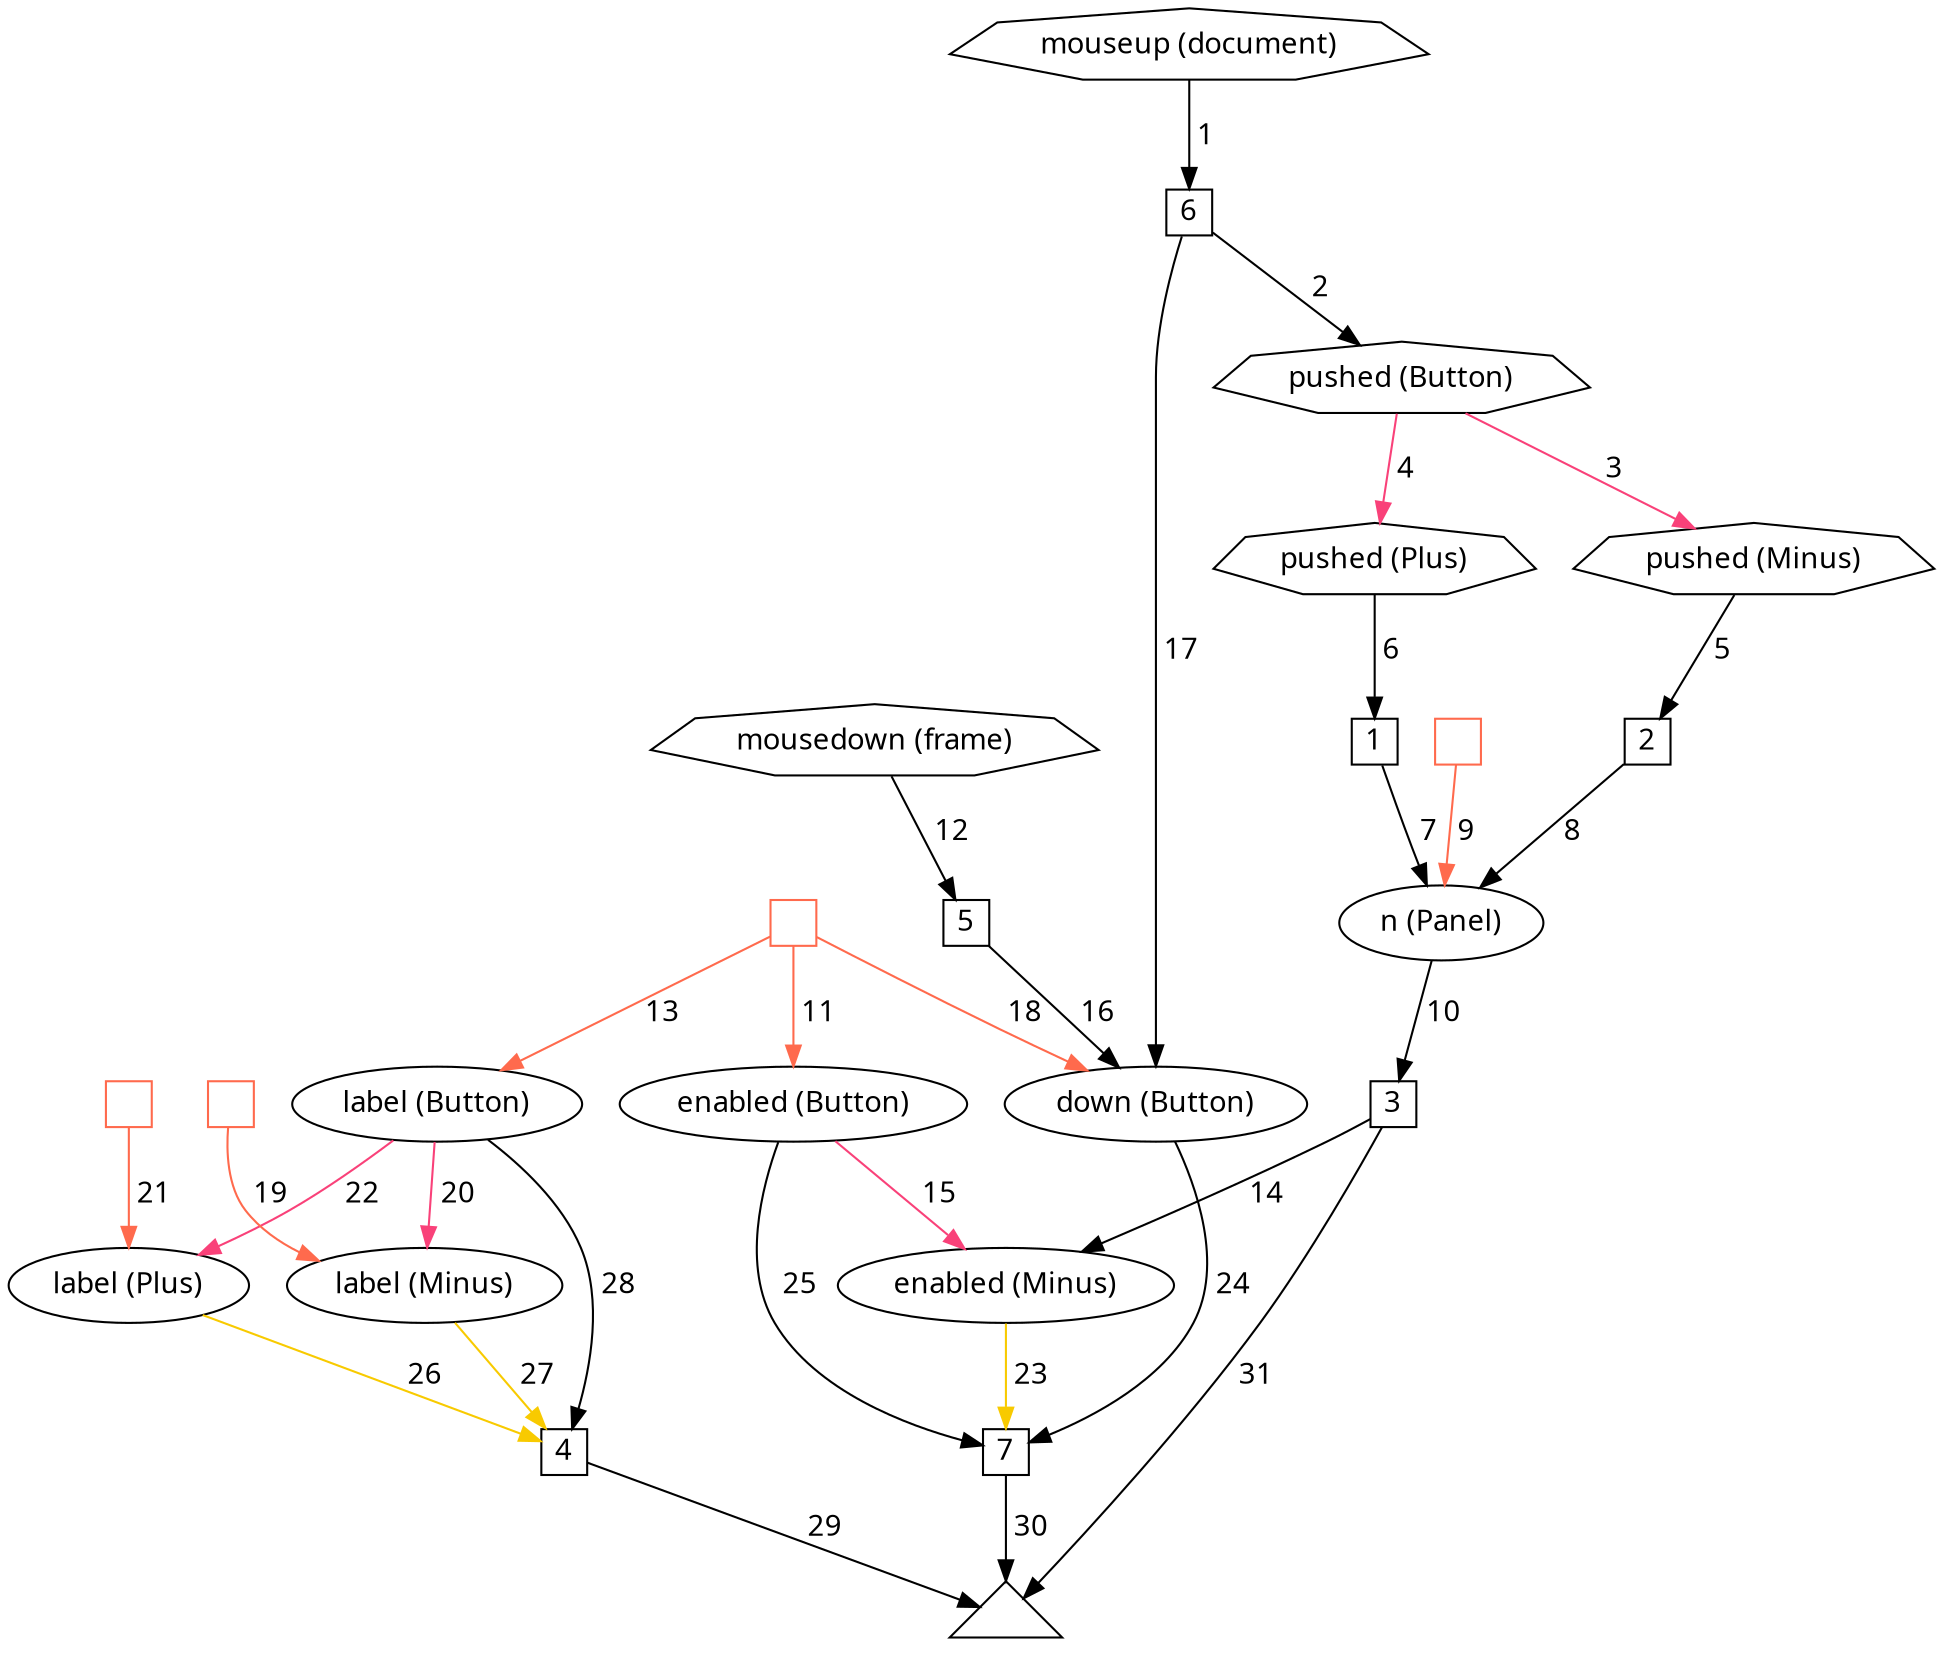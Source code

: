 digraph bender {
  node [fontname="Avenir Next"]
  edge [fontname="Avenir Next"]

  v0 [shape=triangle, label=""]
  v1 [label="", shape=square, fixedsize=true, width=0.3, color="#ff6a4d"]
  v2 [label="label (Button)"]
  v3 [label="enabled (Button)"]
  v4 [label="down (Button)"]
  v5 [label="4", shape=square, fixedsize=true, width=0.3]
  v6 [label="5", shape=square, fixedsize=true, width=0.3]
  v7 [label="mousedown (frame)", shape=septagon]
  v8 [label="6", shape=square, fixedsize=true, width=0.3]
  v9 [label="mouseup (document)", shape=septagon]
  v10 [label="pushed (Button)", shape=septagon]
  v11 [label="7", shape=square, fixedsize=true, width=0.3]
  v12 [label="", shape=square, fixedsize=true, width=0.3, color="#ff6a4d"]
  v13 [label="label (Plus)"]
  v14 [label="", shape=square, fixedsize=true, width=0.3, color="#ff6a4d"]
  v15 [label="label (Minus)"]
  v16 [label="", shape=square, fixedsize=true, width=0.3, color="#ff6a4d"]
  v17 [label="n (Panel)"]
  v18 [label="1", shape=square, fixedsize=true, width=0.3]
  v19 [label="pushed (Plus)", shape=septagon]
  v20 [label="2", shape=square, fixedsize=true, width=0.3]
  v21 [label="pushed (Minus)", shape=septagon]
  v22 [label="3", shape=square, fixedsize=true, width=0.3]
  v23 [label="enabled (Minus)"]

  v9 -> v8 [label=" 1", color="#000000"]
  v8 -> v10 [label=" 2", color="#000000"]
  v10 -> v21 [label=" 3", color="#f94179"]
  v10 -> v19 [label=" 4", color="#f94179"]
  v21 -> v20 [label=" 5", color="#000000"]
  v19 -> v18 [label=" 6", color="#000000"]
  v18 -> v17 [label=" 7", color="#000000"]
  v20 -> v17 [label=" 8", color="#000000"]
  v16 -> v17 [label=" 9", color="#ff6a4d"]
  v17 -> v22 [label=" 10", color="#000000"]
  v1 -> v3 [label=" 11", color="#ff6a4d"]
  v7 -> v6 [label=" 12", color="#000000"]
  v1 -> v2 [label=" 13", color="#ff6a4d"]
  v22 -> v23 [label=" 14", color="#000000"]
  v3 -> v23 [label=" 15", color="#f94179"]
  v6 -> v4 [label=" 16", color="#000000"]
  v8 -> v4 [label=" 17", color="#000000"]
  v1 -> v4 [label=" 18", color="#ff6a4d"]
  v14 -> v15 [label=" 19", color="#ff6a4d"]
  v2 -> v15 [label=" 20", color="#f94179"]
  v12 -> v13 [label=" 21", color="#ff6a4d"]
  v2 -> v13 [label=" 22", color="#f94179"]
  v23 -> v11 [label=" 23", color="#f8ca00"]
  v4 -> v11 [label=" 24", color="#000000"]
  v3 -> v11 [label=" 25", color="#000000"]
  v13 -> v5 [label=" 26", color="#f8ca00"]
  v15 -> v5 [label=" 27", color="#f8ca00"]
  v2 -> v5 [label=" 28", color="#000000"]
  v5 -> v0 [label=" 29", color="#000000"]
  v11 -> v0 [label=" 30", color="#000000"]
  v22 -> v0 [label=" 31", color="#000000"]
}
